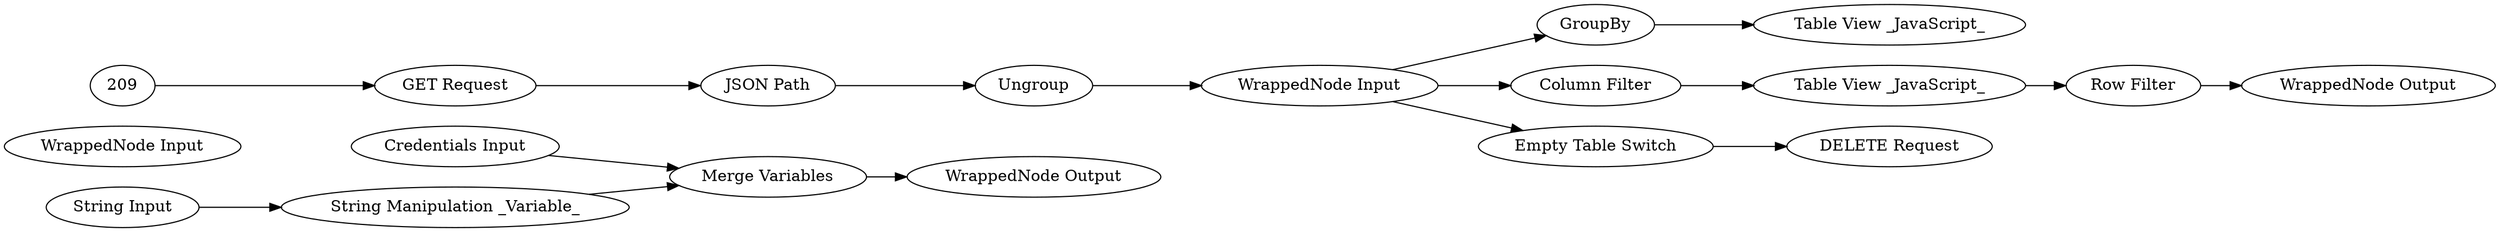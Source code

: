 digraph {
	199 [label="Credentials Input"]
	200 [label="String Input"]
	201 [label="Merge Variables"]
	202 [label="String Manipulation _Variable_"]
	203 [label="WrappedNode Input"]
	204 [label="WrappedNode Output"]
	210 [label="GET Request"]
	211 [label="JSON Path"]
	212 [label=Ungroup]
	215 [label="DELETE Request"]
	216 [label=GroupBy]
	217 [label="Table View _JavaScript_"]
	218 [label="Table View _JavaScript_"]
	219 [label="WrappedNode Input"]
	221 [label="WrappedNode Output"]
	222 [label="Row Filter"]
	223 [label="Column Filter"]
	232 [label="Empty Table Switch"]
	199 -> 201
	200 -> 202
	201 -> 204
	202 -> 201
	216 -> 218
	217 -> 222
	219 -> 216
	219 -> 223
	222 -> 221
	223 -> 217
	209 -> 210
	210 -> 211
	211 -> 212
	212 -> 219
	219 -> 232
	232 -> 215
	rankdir=LR
}
